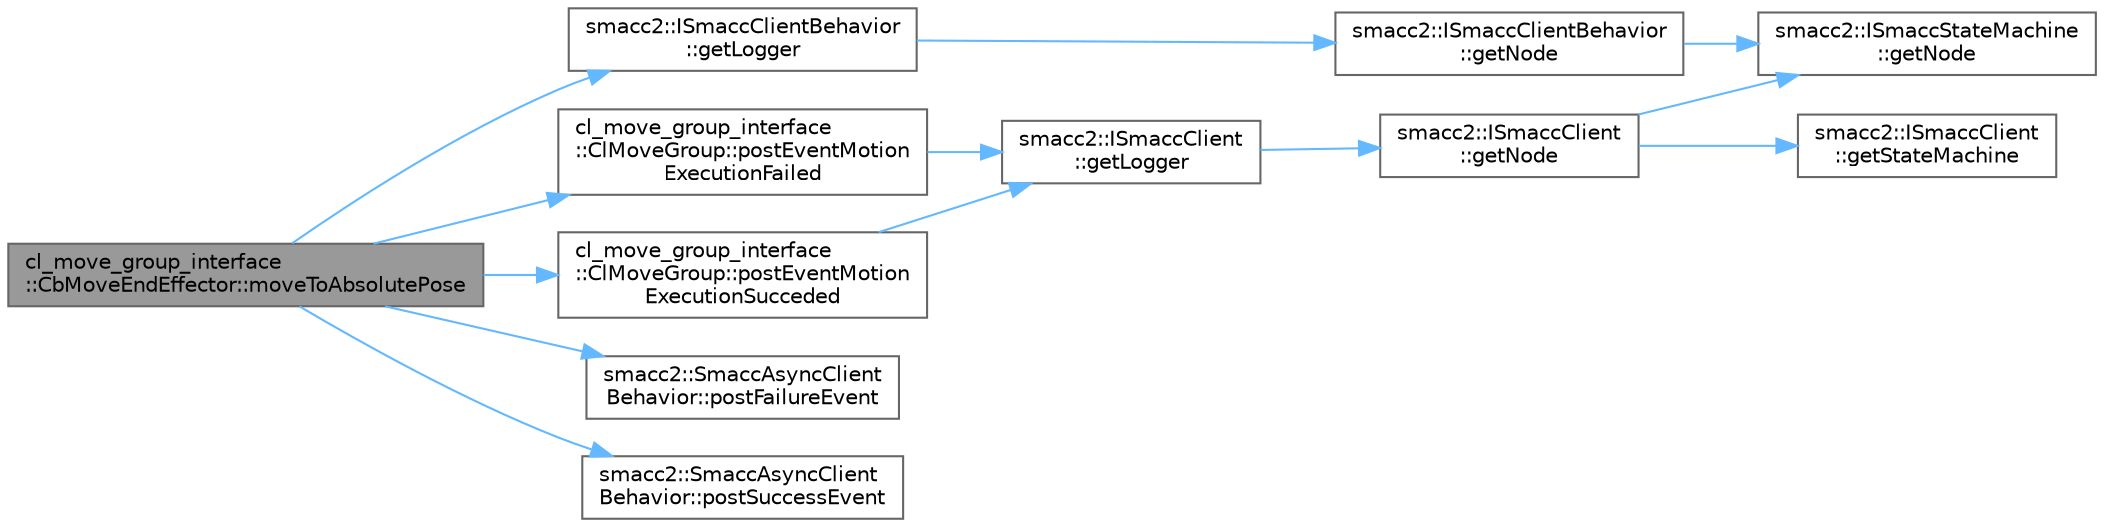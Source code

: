 digraph "cl_move_group_interface::CbMoveEndEffector::moveToAbsolutePose"
{
 // LATEX_PDF_SIZE
  bgcolor="transparent";
  edge [fontname=Helvetica,fontsize=10,labelfontname=Helvetica,labelfontsize=10];
  node [fontname=Helvetica,fontsize=10,shape=box,height=0.2,width=0.4];
  rankdir="LR";
  Node1 [label="cl_move_group_interface\l::CbMoveEndEffector::moveToAbsolutePose",height=0.2,width=0.4,color="gray40", fillcolor="grey60", style="filled", fontcolor="black",tooltip=" "];
  Node1 -> Node2 [color="steelblue1",style="solid"];
  Node2 [label="smacc2::ISmaccClientBehavior\l::getLogger",height=0.2,width=0.4,color="grey40", fillcolor="white", style="filled",URL="$classsmacc2_1_1ISmaccClientBehavior.html#a9c3d82542c800e2ba5207c5cff0e63e8",tooltip=" "];
  Node2 -> Node3 [color="steelblue1",style="solid"];
  Node3 [label="smacc2::ISmaccClientBehavior\l::getNode",height=0.2,width=0.4,color="grey40", fillcolor="white", style="filled",URL="$classsmacc2_1_1ISmaccClientBehavior.html#aa1b28d5e8a5208fff8160f9df9a89dc6",tooltip=" "];
  Node3 -> Node4 [color="steelblue1",style="solid"];
  Node4 [label="smacc2::ISmaccStateMachine\l::getNode",height=0.2,width=0.4,color="grey40", fillcolor="white", style="filled",URL="$classsmacc2_1_1ISmaccStateMachine.html#a2cf8b817f7e137fc648e373ae4614a2f",tooltip=" "];
  Node1 -> Node5 [color="steelblue1",style="solid"];
  Node5 [label="cl_move_group_interface\l::ClMoveGroup::postEventMotion\lExecutionFailed",height=0.2,width=0.4,color="grey40", fillcolor="white", style="filled",URL="$classcl__move__group__interface_1_1ClMoveGroup.html#a39dc3871d29b2af1ab739057f6ca6daa",tooltip=" "];
  Node5 -> Node6 [color="steelblue1",style="solid"];
  Node6 [label="smacc2::ISmaccClient\l::getLogger",height=0.2,width=0.4,color="grey40", fillcolor="white", style="filled",URL="$classsmacc2_1_1ISmaccClient.html#aaa82b9e079d2faf7bf4ba3a4dfecbf89",tooltip=" "];
  Node6 -> Node7 [color="steelblue1",style="solid"];
  Node7 [label="smacc2::ISmaccClient\l::getNode",height=0.2,width=0.4,color="grey40", fillcolor="white", style="filled",URL="$classsmacc2_1_1ISmaccClient.html#a0d0d53879b63fd45c78aac1c711f8708",tooltip=" "];
  Node7 -> Node4 [color="steelblue1",style="solid"];
  Node7 -> Node8 [color="steelblue1",style="solid"];
  Node8 [label="smacc2::ISmaccClient\l::getStateMachine",height=0.2,width=0.4,color="grey40", fillcolor="white", style="filled",URL="$classsmacc2_1_1ISmaccClient.html#a0e489e232e516e1fea5f026531e10973",tooltip=" "];
  Node1 -> Node9 [color="steelblue1",style="solid"];
  Node9 [label="cl_move_group_interface\l::ClMoveGroup::postEventMotion\lExecutionSucceded",height=0.2,width=0.4,color="grey40", fillcolor="white", style="filled",URL="$classcl__move__group__interface_1_1ClMoveGroup.html#aebaf269db373d41837bae87651458e54",tooltip=" "];
  Node9 -> Node6 [color="steelblue1",style="solid"];
  Node1 -> Node10 [color="steelblue1",style="solid"];
  Node10 [label="smacc2::SmaccAsyncClient\lBehavior::postFailureEvent",height=0.2,width=0.4,color="grey40", fillcolor="white", style="filled",URL="$classsmacc2_1_1SmaccAsyncClientBehavior.html#afcb5c1a0bf3b9bae6c54e8f5ef1bc04d",tooltip=" "];
  Node1 -> Node11 [color="steelblue1",style="solid"];
  Node11 [label="smacc2::SmaccAsyncClient\lBehavior::postSuccessEvent",height=0.2,width=0.4,color="grey40", fillcolor="white", style="filled",URL="$classsmacc2_1_1SmaccAsyncClientBehavior.html#a2fb4de26d011fbbb55bc1bbaed2e6f5b",tooltip=" "];
}
